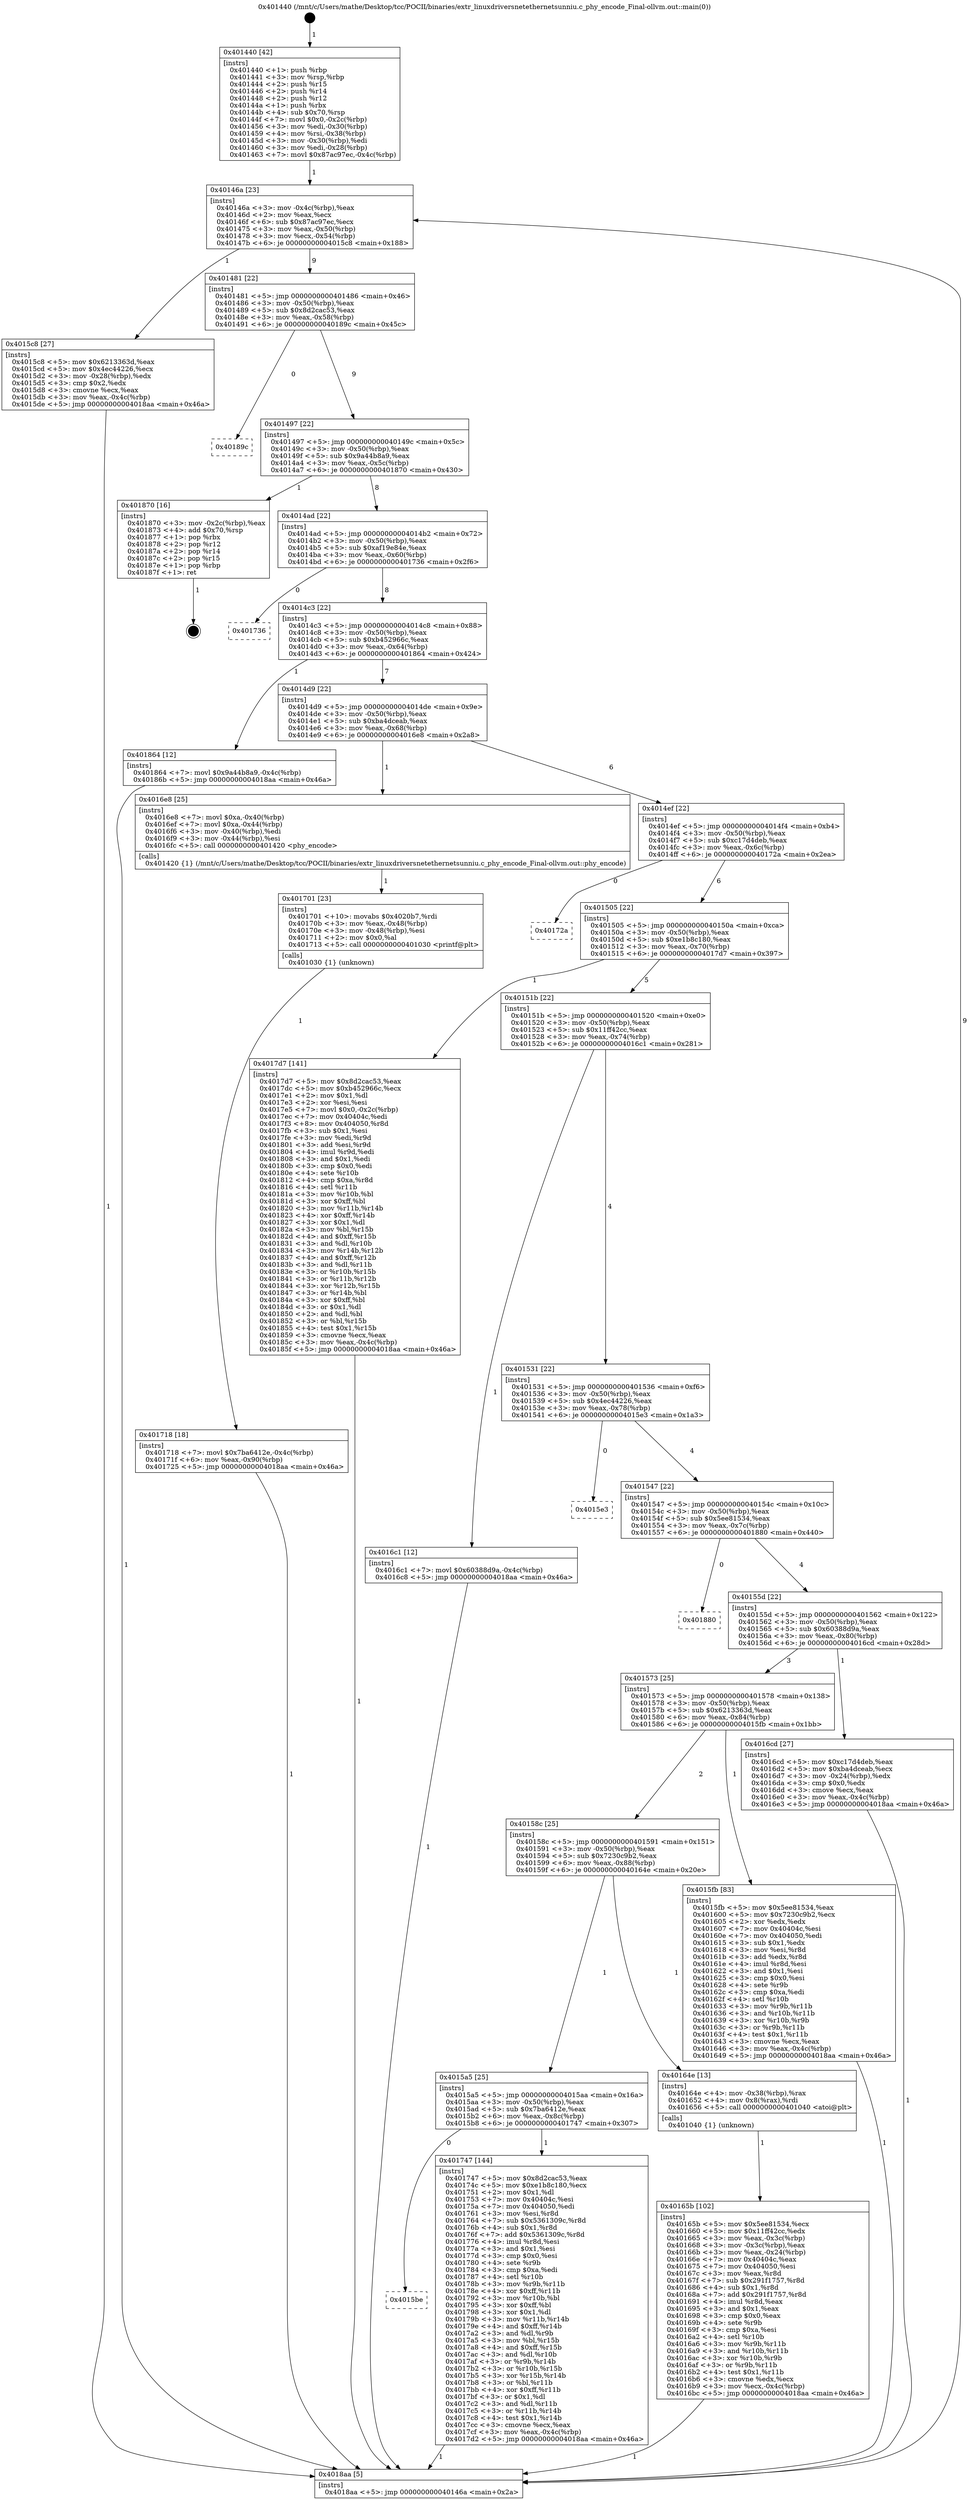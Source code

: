 digraph "0x401440" {
  label = "0x401440 (/mnt/c/Users/mathe/Desktop/tcc/POCII/binaries/extr_linuxdriversnetethernetsunniu.c_phy_encode_Final-ollvm.out::main(0))"
  labelloc = "t"
  node[shape=record]

  Entry [label="",width=0.3,height=0.3,shape=circle,fillcolor=black,style=filled]
  "0x40146a" [label="{
     0x40146a [23]\l
     | [instrs]\l
     &nbsp;&nbsp;0x40146a \<+3\>: mov -0x4c(%rbp),%eax\l
     &nbsp;&nbsp;0x40146d \<+2\>: mov %eax,%ecx\l
     &nbsp;&nbsp;0x40146f \<+6\>: sub $0x87ac97ec,%ecx\l
     &nbsp;&nbsp;0x401475 \<+3\>: mov %eax,-0x50(%rbp)\l
     &nbsp;&nbsp;0x401478 \<+3\>: mov %ecx,-0x54(%rbp)\l
     &nbsp;&nbsp;0x40147b \<+6\>: je 00000000004015c8 \<main+0x188\>\l
  }"]
  "0x4015c8" [label="{
     0x4015c8 [27]\l
     | [instrs]\l
     &nbsp;&nbsp;0x4015c8 \<+5\>: mov $0x6213363d,%eax\l
     &nbsp;&nbsp;0x4015cd \<+5\>: mov $0x4ec44226,%ecx\l
     &nbsp;&nbsp;0x4015d2 \<+3\>: mov -0x28(%rbp),%edx\l
     &nbsp;&nbsp;0x4015d5 \<+3\>: cmp $0x2,%edx\l
     &nbsp;&nbsp;0x4015d8 \<+3\>: cmovne %ecx,%eax\l
     &nbsp;&nbsp;0x4015db \<+3\>: mov %eax,-0x4c(%rbp)\l
     &nbsp;&nbsp;0x4015de \<+5\>: jmp 00000000004018aa \<main+0x46a\>\l
  }"]
  "0x401481" [label="{
     0x401481 [22]\l
     | [instrs]\l
     &nbsp;&nbsp;0x401481 \<+5\>: jmp 0000000000401486 \<main+0x46\>\l
     &nbsp;&nbsp;0x401486 \<+3\>: mov -0x50(%rbp),%eax\l
     &nbsp;&nbsp;0x401489 \<+5\>: sub $0x8d2cac53,%eax\l
     &nbsp;&nbsp;0x40148e \<+3\>: mov %eax,-0x58(%rbp)\l
     &nbsp;&nbsp;0x401491 \<+6\>: je 000000000040189c \<main+0x45c\>\l
  }"]
  "0x4018aa" [label="{
     0x4018aa [5]\l
     | [instrs]\l
     &nbsp;&nbsp;0x4018aa \<+5\>: jmp 000000000040146a \<main+0x2a\>\l
  }"]
  "0x401440" [label="{
     0x401440 [42]\l
     | [instrs]\l
     &nbsp;&nbsp;0x401440 \<+1\>: push %rbp\l
     &nbsp;&nbsp;0x401441 \<+3\>: mov %rsp,%rbp\l
     &nbsp;&nbsp;0x401444 \<+2\>: push %r15\l
     &nbsp;&nbsp;0x401446 \<+2\>: push %r14\l
     &nbsp;&nbsp;0x401448 \<+2\>: push %r12\l
     &nbsp;&nbsp;0x40144a \<+1\>: push %rbx\l
     &nbsp;&nbsp;0x40144b \<+4\>: sub $0x70,%rsp\l
     &nbsp;&nbsp;0x40144f \<+7\>: movl $0x0,-0x2c(%rbp)\l
     &nbsp;&nbsp;0x401456 \<+3\>: mov %edi,-0x30(%rbp)\l
     &nbsp;&nbsp;0x401459 \<+4\>: mov %rsi,-0x38(%rbp)\l
     &nbsp;&nbsp;0x40145d \<+3\>: mov -0x30(%rbp),%edi\l
     &nbsp;&nbsp;0x401460 \<+3\>: mov %edi,-0x28(%rbp)\l
     &nbsp;&nbsp;0x401463 \<+7\>: movl $0x87ac97ec,-0x4c(%rbp)\l
  }"]
  Exit [label="",width=0.3,height=0.3,shape=circle,fillcolor=black,style=filled,peripheries=2]
  "0x40189c" [label="{
     0x40189c\l
  }", style=dashed]
  "0x401497" [label="{
     0x401497 [22]\l
     | [instrs]\l
     &nbsp;&nbsp;0x401497 \<+5\>: jmp 000000000040149c \<main+0x5c\>\l
     &nbsp;&nbsp;0x40149c \<+3\>: mov -0x50(%rbp),%eax\l
     &nbsp;&nbsp;0x40149f \<+5\>: sub $0x9a44b8a9,%eax\l
     &nbsp;&nbsp;0x4014a4 \<+3\>: mov %eax,-0x5c(%rbp)\l
     &nbsp;&nbsp;0x4014a7 \<+6\>: je 0000000000401870 \<main+0x430\>\l
  }"]
  "0x4015be" [label="{
     0x4015be\l
  }", style=dashed]
  "0x401870" [label="{
     0x401870 [16]\l
     | [instrs]\l
     &nbsp;&nbsp;0x401870 \<+3\>: mov -0x2c(%rbp),%eax\l
     &nbsp;&nbsp;0x401873 \<+4\>: add $0x70,%rsp\l
     &nbsp;&nbsp;0x401877 \<+1\>: pop %rbx\l
     &nbsp;&nbsp;0x401878 \<+2\>: pop %r12\l
     &nbsp;&nbsp;0x40187a \<+2\>: pop %r14\l
     &nbsp;&nbsp;0x40187c \<+2\>: pop %r15\l
     &nbsp;&nbsp;0x40187e \<+1\>: pop %rbp\l
     &nbsp;&nbsp;0x40187f \<+1\>: ret\l
  }"]
  "0x4014ad" [label="{
     0x4014ad [22]\l
     | [instrs]\l
     &nbsp;&nbsp;0x4014ad \<+5\>: jmp 00000000004014b2 \<main+0x72\>\l
     &nbsp;&nbsp;0x4014b2 \<+3\>: mov -0x50(%rbp),%eax\l
     &nbsp;&nbsp;0x4014b5 \<+5\>: sub $0xaf19e84e,%eax\l
     &nbsp;&nbsp;0x4014ba \<+3\>: mov %eax,-0x60(%rbp)\l
     &nbsp;&nbsp;0x4014bd \<+6\>: je 0000000000401736 \<main+0x2f6\>\l
  }"]
  "0x401747" [label="{
     0x401747 [144]\l
     | [instrs]\l
     &nbsp;&nbsp;0x401747 \<+5\>: mov $0x8d2cac53,%eax\l
     &nbsp;&nbsp;0x40174c \<+5\>: mov $0xe1b8c180,%ecx\l
     &nbsp;&nbsp;0x401751 \<+2\>: mov $0x1,%dl\l
     &nbsp;&nbsp;0x401753 \<+7\>: mov 0x40404c,%esi\l
     &nbsp;&nbsp;0x40175a \<+7\>: mov 0x404050,%edi\l
     &nbsp;&nbsp;0x401761 \<+3\>: mov %esi,%r8d\l
     &nbsp;&nbsp;0x401764 \<+7\>: sub $0x5361309c,%r8d\l
     &nbsp;&nbsp;0x40176b \<+4\>: sub $0x1,%r8d\l
     &nbsp;&nbsp;0x40176f \<+7\>: add $0x5361309c,%r8d\l
     &nbsp;&nbsp;0x401776 \<+4\>: imul %r8d,%esi\l
     &nbsp;&nbsp;0x40177a \<+3\>: and $0x1,%esi\l
     &nbsp;&nbsp;0x40177d \<+3\>: cmp $0x0,%esi\l
     &nbsp;&nbsp;0x401780 \<+4\>: sete %r9b\l
     &nbsp;&nbsp;0x401784 \<+3\>: cmp $0xa,%edi\l
     &nbsp;&nbsp;0x401787 \<+4\>: setl %r10b\l
     &nbsp;&nbsp;0x40178b \<+3\>: mov %r9b,%r11b\l
     &nbsp;&nbsp;0x40178e \<+4\>: xor $0xff,%r11b\l
     &nbsp;&nbsp;0x401792 \<+3\>: mov %r10b,%bl\l
     &nbsp;&nbsp;0x401795 \<+3\>: xor $0xff,%bl\l
     &nbsp;&nbsp;0x401798 \<+3\>: xor $0x1,%dl\l
     &nbsp;&nbsp;0x40179b \<+3\>: mov %r11b,%r14b\l
     &nbsp;&nbsp;0x40179e \<+4\>: and $0xff,%r14b\l
     &nbsp;&nbsp;0x4017a2 \<+3\>: and %dl,%r9b\l
     &nbsp;&nbsp;0x4017a5 \<+3\>: mov %bl,%r15b\l
     &nbsp;&nbsp;0x4017a8 \<+4\>: and $0xff,%r15b\l
     &nbsp;&nbsp;0x4017ac \<+3\>: and %dl,%r10b\l
     &nbsp;&nbsp;0x4017af \<+3\>: or %r9b,%r14b\l
     &nbsp;&nbsp;0x4017b2 \<+3\>: or %r10b,%r15b\l
     &nbsp;&nbsp;0x4017b5 \<+3\>: xor %r15b,%r14b\l
     &nbsp;&nbsp;0x4017b8 \<+3\>: or %bl,%r11b\l
     &nbsp;&nbsp;0x4017bb \<+4\>: xor $0xff,%r11b\l
     &nbsp;&nbsp;0x4017bf \<+3\>: or $0x1,%dl\l
     &nbsp;&nbsp;0x4017c2 \<+3\>: and %dl,%r11b\l
     &nbsp;&nbsp;0x4017c5 \<+3\>: or %r11b,%r14b\l
     &nbsp;&nbsp;0x4017c8 \<+4\>: test $0x1,%r14b\l
     &nbsp;&nbsp;0x4017cc \<+3\>: cmovne %ecx,%eax\l
     &nbsp;&nbsp;0x4017cf \<+3\>: mov %eax,-0x4c(%rbp)\l
     &nbsp;&nbsp;0x4017d2 \<+5\>: jmp 00000000004018aa \<main+0x46a\>\l
  }"]
  "0x401736" [label="{
     0x401736\l
  }", style=dashed]
  "0x4014c3" [label="{
     0x4014c3 [22]\l
     | [instrs]\l
     &nbsp;&nbsp;0x4014c3 \<+5\>: jmp 00000000004014c8 \<main+0x88\>\l
     &nbsp;&nbsp;0x4014c8 \<+3\>: mov -0x50(%rbp),%eax\l
     &nbsp;&nbsp;0x4014cb \<+5\>: sub $0xb452966c,%eax\l
     &nbsp;&nbsp;0x4014d0 \<+3\>: mov %eax,-0x64(%rbp)\l
     &nbsp;&nbsp;0x4014d3 \<+6\>: je 0000000000401864 \<main+0x424\>\l
  }"]
  "0x401718" [label="{
     0x401718 [18]\l
     | [instrs]\l
     &nbsp;&nbsp;0x401718 \<+7\>: movl $0x7ba6412e,-0x4c(%rbp)\l
     &nbsp;&nbsp;0x40171f \<+6\>: mov %eax,-0x90(%rbp)\l
     &nbsp;&nbsp;0x401725 \<+5\>: jmp 00000000004018aa \<main+0x46a\>\l
  }"]
  "0x401864" [label="{
     0x401864 [12]\l
     | [instrs]\l
     &nbsp;&nbsp;0x401864 \<+7\>: movl $0x9a44b8a9,-0x4c(%rbp)\l
     &nbsp;&nbsp;0x40186b \<+5\>: jmp 00000000004018aa \<main+0x46a\>\l
  }"]
  "0x4014d9" [label="{
     0x4014d9 [22]\l
     | [instrs]\l
     &nbsp;&nbsp;0x4014d9 \<+5\>: jmp 00000000004014de \<main+0x9e\>\l
     &nbsp;&nbsp;0x4014de \<+3\>: mov -0x50(%rbp),%eax\l
     &nbsp;&nbsp;0x4014e1 \<+5\>: sub $0xba4dceab,%eax\l
     &nbsp;&nbsp;0x4014e6 \<+3\>: mov %eax,-0x68(%rbp)\l
     &nbsp;&nbsp;0x4014e9 \<+6\>: je 00000000004016e8 \<main+0x2a8\>\l
  }"]
  "0x401701" [label="{
     0x401701 [23]\l
     | [instrs]\l
     &nbsp;&nbsp;0x401701 \<+10\>: movabs $0x4020b7,%rdi\l
     &nbsp;&nbsp;0x40170b \<+3\>: mov %eax,-0x48(%rbp)\l
     &nbsp;&nbsp;0x40170e \<+3\>: mov -0x48(%rbp),%esi\l
     &nbsp;&nbsp;0x401711 \<+2\>: mov $0x0,%al\l
     &nbsp;&nbsp;0x401713 \<+5\>: call 0000000000401030 \<printf@plt\>\l
     | [calls]\l
     &nbsp;&nbsp;0x401030 \{1\} (unknown)\l
  }"]
  "0x4016e8" [label="{
     0x4016e8 [25]\l
     | [instrs]\l
     &nbsp;&nbsp;0x4016e8 \<+7\>: movl $0xa,-0x40(%rbp)\l
     &nbsp;&nbsp;0x4016ef \<+7\>: movl $0xa,-0x44(%rbp)\l
     &nbsp;&nbsp;0x4016f6 \<+3\>: mov -0x40(%rbp),%edi\l
     &nbsp;&nbsp;0x4016f9 \<+3\>: mov -0x44(%rbp),%esi\l
     &nbsp;&nbsp;0x4016fc \<+5\>: call 0000000000401420 \<phy_encode\>\l
     | [calls]\l
     &nbsp;&nbsp;0x401420 \{1\} (/mnt/c/Users/mathe/Desktop/tcc/POCII/binaries/extr_linuxdriversnetethernetsunniu.c_phy_encode_Final-ollvm.out::phy_encode)\l
  }"]
  "0x4014ef" [label="{
     0x4014ef [22]\l
     | [instrs]\l
     &nbsp;&nbsp;0x4014ef \<+5\>: jmp 00000000004014f4 \<main+0xb4\>\l
     &nbsp;&nbsp;0x4014f4 \<+3\>: mov -0x50(%rbp),%eax\l
     &nbsp;&nbsp;0x4014f7 \<+5\>: sub $0xc17d4deb,%eax\l
     &nbsp;&nbsp;0x4014fc \<+3\>: mov %eax,-0x6c(%rbp)\l
     &nbsp;&nbsp;0x4014ff \<+6\>: je 000000000040172a \<main+0x2ea\>\l
  }"]
  "0x40165b" [label="{
     0x40165b [102]\l
     | [instrs]\l
     &nbsp;&nbsp;0x40165b \<+5\>: mov $0x5ee81534,%ecx\l
     &nbsp;&nbsp;0x401660 \<+5\>: mov $0x11ff42cc,%edx\l
     &nbsp;&nbsp;0x401665 \<+3\>: mov %eax,-0x3c(%rbp)\l
     &nbsp;&nbsp;0x401668 \<+3\>: mov -0x3c(%rbp),%eax\l
     &nbsp;&nbsp;0x40166b \<+3\>: mov %eax,-0x24(%rbp)\l
     &nbsp;&nbsp;0x40166e \<+7\>: mov 0x40404c,%eax\l
     &nbsp;&nbsp;0x401675 \<+7\>: mov 0x404050,%esi\l
     &nbsp;&nbsp;0x40167c \<+3\>: mov %eax,%r8d\l
     &nbsp;&nbsp;0x40167f \<+7\>: sub $0x291f1757,%r8d\l
     &nbsp;&nbsp;0x401686 \<+4\>: sub $0x1,%r8d\l
     &nbsp;&nbsp;0x40168a \<+7\>: add $0x291f1757,%r8d\l
     &nbsp;&nbsp;0x401691 \<+4\>: imul %r8d,%eax\l
     &nbsp;&nbsp;0x401695 \<+3\>: and $0x1,%eax\l
     &nbsp;&nbsp;0x401698 \<+3\>: cmp $0x0,%eax\l
     &nbsp;&nbsp;0x40169b \<+4\>: sete %r9b\l
     &nbsp;&nbsp;0x40169f \<+3\>: cmp $0xa,%esi\l
     &nbsp;&nbsp;0x4016a2 \<+4\>: setl %r10b\l
     &nbsp;&nbsp;0x4016a6 \<+3\>: mov %r9b,%r11b\l
     &nbsp;&nbsp;0x4016a9 \<+3\>: and %r10b,%r11b\l
     &nbsp;&nbsp;0x4016ac \<+3\>: xor %r10b,%r9b\l
     &nbsp;&nbsp;0x4016af \<+3\>: or %r9b,%r11b\l
     &nbsp;&nbsp;0x4016b2 \<+4\>: test $0x1,%r11b\l
     &nbsp;&nbsp;0x4016b6 \<+3\>: cmovne %edx,%ecx\l
     &nbsp;&nbsp;0x4016b9 \<+3\>: mov %ecx,-0x4c(%rbp)\l
     &nbsp;&nbsp;0x4016bc \<+5\>: jmp 00000000004018aa \<main+0x46a\>\l
  }"]
  "0x40172a" [label="{
     0x40172a\l
  }", style=dashed]
  "0x401505" [label="{
     0x401505 [22]\l
     | [instrs]\l
     &nbsp;&nbsp;0x401505 \<+5\>: jmp 000000000040150a \<main+0xca\>\l
     &nbsp;&nbsp;0x40150a \<+3\>: mov -0x50(%rbp),%eax\l
     &nbsp;&nbsp;0x40150d \<+5\>: sub $0xe1b8c180,%eax\l
     &nbsp;&nbsp;0x401512 \<+3\>: mov %eax,-0x70(%rbp)\l
     &nbsp;&nbsp;0x401515 \<+6\>: je 00000000004017d7 \<main+0x397\>\l
  }"]
  "0x4015a5" [label="{
     0x4015a5 [25]\l
     | [instrs]\l
     &nbsp;&nbsp;0x4015a5 \<+5\>: jmp 00000000004015aa \<main+0x16a\>\l
     &nbsp;&nbsp;0x4015aa \<+3\>: mov -0x50(%rbp),%eax\l
     &nbsp;&nbsp;0x4015ad \<+5\>: sub $0x7ba6412e,%eax\l
     &nbsp;&nbsp;0x4015b2 \<+6\>: mov %eax,-0x8c(%rbp)\l
     &nbsp;&nbsp;0x4015b8 \<+6\>: je 0000000000401747 \<main+0x307\>\l
  }"]
  "0x4017d7" [label="{
     0x4017d7 [141]\l
     | [instrs]\l
     &nbsp;&nbsp;0x4017d7 \<+5\>: mov $0x8d2cac53,%eax\l
     &nbsp;&nbsp;0x4017dc \<+5\>: mov $0xb452966c,%ecx\l
     &nbsp;&nbsp;0x4017e1 \<+2\>: mov $0x1,%dl\l
     &nbsp;&nbsp;0x4017e3 \<+2\>: xor %esi,%esi\l
     &nbsp;&nbsp;0x4017e5 \<+7\>: movl $0x0,-0x2c(%rbp)\l
     &nbsp;&nbsp;0x4017ec \<+7\>: mov 0x40404c,%edi\l
     &nbsp;&nbsp;0x4017f3 \<+8\>: mov 0x404050,%r8d\l
     &nbsp;&nbsp;0x4017fb \<+3\>: sub $0x1,%esi\l
     &nbsp;&nbsp;0x4017fe \<+3\>: mov %edi,%r9d\l
     &nbsp;&nbsp;0x401801 \<+3\>: add %esi,%r9d\l
     &nbsp;&nbsp;0x401804 \<+4\>: imul %r9d,%edi\l
     &nbsp;&nbsp;0x401808 \<+3\>: and $0x1,%edi\l
     &nbsp;&nbsp;0x40180b \<+3\>: cmp $0x0,%edi\l
     &nbsp;&nbsp;0x40180e \<+4\>: sete %r10b\l
     &nbsp;&nbsp;0x401812 \<+4\>: cmp $0xa,%r8d\l
     &nbsp;&nbsp;0x401816 \<+4\>: setl %r11b\l
     &nbsp;&nbsp;0x40181a \<+3\>: mov %r10b,%bl\l
     &nbsp;&nbsp;0x40181d \<+3\>: xor $0xff,%bl\l
     &nbsp;&nbsp;0x401820 \<+3\>: mov %r11b,%r14b\l
     &nbsp;&nbsp;0x401823 \<+4\>: xor $0xff,%r14b\l
     &nbsp;&nbsp;0x401827 \<+3\>: xor $0x1,%dl\l
     &nbsp;&nbsp;0x40182a \<+3\>: mov %bl,%r15b\l
     &nbsp;&nbsp;0x40182d \<+4\>: and $0xff,%r15b\l
     &nbsp;&nbsp;0x401831 \<+3\>: and %dl,%r10b\l
     &nbsp;&nbsp;0x401834 \<+3\>: mov %r14b,%r12b\l
     &nbsp;&nbsp;0x401837 \<+4\>: and $0xff,%r12b\l
     &nbsp;&nbsp;0x40183b \<+3\>: and %dl,%r11b\l
     &nbsp;&nbsp;0x40183e \<+3\>: or %r10b,%r15b\l
     &nbsp;&nbsp;0x401841 \<+3\>: or %r11b,%r12b\l
     &nbsp;&nbsp;0x401844 \<+3\>: xor %r12b,%r15b\l
     &nbsp;&nbsp;0x401847 \<+3\>: or %r14b,%bl\l
     &nbsp;&nbsp;0x40184a \<+3\>: xor $0xff,%bl\l
     &nbsp;&nbsp;0x40184d \<+3\>: or $0x1,%dl\l
     &nbsp;&nbsp;0x401850 \<+2\>: and %dl,%bl\l
     &nbsp;&nbsp;0x401852 \<+3\>: or %bl,%r15b\l
     &nbsp;&nbsp;0x401855 \<+4\>: test $0x1,%r15b\l
     &nbsp;&nbsp;0x401859 \<+3\>: cmovne %ecx,%eax\l
     &nbsp;&nbsp;0x40185c \<+3\>: mov %eax,-0x4c(%rbp)\l
     &nbsp;&nbsp;0x40185f \<+5\>: jmp 00000000004018aa \<main+0x46a\>\l
  }"]
  "0x40151b" [label="{
     0x40151b [22]\l
     | [instrs]\l
     &nbsp;&nbsp;0x40151b \<+5\>: jmp 0000000000401520 \<main+0xe0\>\l
     &nbsp;&nbsp;0x401520 \<+3\>: mov -0x50(%rbp),%eax\l
     &nbsp;&nbsp;0x401523 \<+5\>: sub $0x11ff42cc,%eax\l
     &nbsp;&nbsp;0x401528 \<+3\>: mov %eax,-0x74(%rbp)\l
     &nbsp;&nbsp;0x40152b \<+6\>: je 00000000004016c1 \<main+0x281\>\l
  }"]
  "0x40164e" [label="{
     0x40164e [13]\l
     | [instrs]\l
     &nbsp;&nbsp;0x40164e \<+4\>: mov -0x38(%rbp),%rax\l
     &nbsp;&nbsp;0x401652 \<+4\>: mov 0x8(%rax),%rdi\l
     &nbsp;&nbsp;0x401656 \<+5\>: call 0000000000401040 \<atoi@plt\>\l
     | [calls]\l
     &nbsp;&nbsp;0x401040 \{1\} (unknown)\l
  }"]
  "0x4016c1" [label="{
     0x4016c1 [12]\l
     | [instrs]\l
     &nbsp;&nbsp;0x4016c1 \<+7\>: movl $0x60388d9a,-0x4c(%rbp)\l
     &nbsp;&nbsp;0x4016c8 \<+5\>: jmp 00000000004018aa \<main+0x46a\>\l
  }"]
  "0x401531" [label="{
     0x401531 [22]\l
     | [instrs]\l
     &nbsp;&nbsp;0x401531 \<+5\>: jmp 0000000000401536 \<main+0xf6\>\l
     &nbsp;&nbsp;0x401536 \<+3\>: mov -0x50(%rbp),%eax\l
     &nbsp;&nbsp;0x401539 \<+5\>: sub $0x4ec44226,%eax\l
     &nbsp;&nbsp;0x40153e \<+3\>: mov %eax,-0x78(%rbp)\l
     &nbsp;&nbsp;0x401541 \<+6\>: je 00000000004015e3 \<main+0x1a3\>\l
  }"]
  "0x40158c" [label="{
     0x40158c [25]\l
     | [instrs]\l
     &nbsp;&nbsp;0x40158c \<+5\>: jmp 0000000000401591 \<main+0x151\>\l
     &nbsp;&nbsp;0x401591 \<+3\>: mov -0x50(%rbp),%eax\l
     &nbsp;&nbsp;0x401594 \<+5\>: sub $0x7230c9b2,%eax\l
     &nbsp;&nbsp;0x401599 \<+6\>: mov %eax,-0x88(%rbp)\l
     &nbsp;&nbsp;0x40159f \<+6\>: je 000000000040164e \<main+0x20e\>\l
  }"]
  "0x4015e3" [label="{
     0x4015e3\l
  }", style=dashed]
  "0x401547" [label="{
     0x401547 [22]\l
     | [instrs]\l
     &nbsp;&nbsp;0x401547 \<+5\>: jmp 000000000040154c \<main+0x10c\>\l
     &nbsp;&nbsp;0x40154c \<+3\>: mov -0x50(%rbp),%eax\l
     &nbsp;&nbsp;0x40154f \<+5\>: sub $0x5ee81534,%eax\l
     &nbsp;&nbsp;0x401554 \<+3\>: mov %eax,-0x7c(%rbp)\l
     &nbsp;&nbsp;0x401557 \<+6\>: je 0000000000401880 \<main+0x440\>\l
  }"]
  "0x4015fb" [label="{
     0x4015fb [83]\l
     | [instrs]\l
     &nbsp;&nbsp;0x4015fb \<+5\>: mov $0x5ee81534,%eax\l
     &nbsp;&nbsp;0x401600 \<+5\>: mov $0x7230c9b2,%ecx\l
     &nbsp;&nbsp;0x401605 \<+2\>: xor %edx,%edx\l
     &nbsp;&nbsp;0x401607 \<+7\>: mov 0x40404c,%esi\l
     &nbsp;&nbsp;0x40160e \<+7\>: mov 0x404050,%edi\l
     &nbsp;&nbsp;0x401615 \<+3\>: sub $0x1,%edx\l
     &nbsp;&nbsp;0x401618 \<+3\>: mov %esi,%r8d\l
     &nbsp;&nbsp;0x40161b \<+3\>: add %edx,%r8d\l
     &nbsp;&nbsp;0x40161e \<+4\>: imul %r8d,%esi\l
     &nbsp;&nbsp;0x401622 \<+3\>: and $0x1,%esi\l
     &nbsp;&nbsp;0x401625 \<+3\>: cmp $0x0,%esi\l
     &nbsp;&nbsp;0x401628 \<+4\>: sete %r9b\l
     &nbsp;&nbsp;0x40162c \<+3\>: cmp $0xa,%edi\l
     &nbsp;&nbsp;0x40162f \<+4\>: setl %r10b\l
     &nbsp;&nbsp;0x401633 \<+3\>: mov %r9b,%r11b\l
     &nbsp;&nbsp;0x401636 \<+3\>: and %r10b,%r11b\l
     &nbsp;&nbsp;0x401639 \<+3\>: xor %r10b,%r9b\l
     &nbsp;&nbsp;0x40163c \<+3\>: or %r9b,%r11b\l
     &nbsp;&nbsp;0x40163f \<+4\>: test $0x1,%r11b\l
     &nbsp;&nbsp;0x401643 \<+3\>: cmovne %ecx,%eax\l
     &nbsp;&nbsp;0x401646 \<+3\>: mov %eax,-0x4c(%rbp)\l
     &nbsp;&nbsp;0x401649 \<+5\>: jmp 00000000004018aa \<main+0x46a\>\l
  }"]
  "0x401880" [label="{
     0x401880\l
  }", style=dashed]
  "0x40155d" [label="{
     0x40155d [22]\l
     | [instrs]\l
     &nbsp;&nbsp;0x40155d \<+5\>: jmp 0000000000401562 \<main+0x122\>\l
     &nbsp;&nbsp;0x401562 \<+3\>: mov -0x50(%rbp),%eax\l
     &nbsp;&nbsp;0x401565 \<+5\>: sub $0x60388d9a,%eax\l
     &nbsp;&nbsp;0x40156a \<+3\>: mov %eax,-0x80(%rbp)\l
     &nbsp;&nbsp;0x40156d \<+6\>: je 00000000004016cd \<main+0x28d\>\l
  }"]
  "0x401573" [label="{
     0x401573 [25]\l
     | [instrs]\l
     &nbsp;&nbsp;0x401573 \<+5\>: jmp 0000000000401578 \<main+0x138\>\l
     &nbsp;&nbsp;0x401578 \<+3\>: mov -0x50(%rbp),%eax\l
     &nbsp;&nbsp;0x40157b \<+5\>: sub $0x6213363d,%eax\l
     &nbsp;&nbsp;0x401580 \<+6\>: mov %eax,-0x84(%rbp)\l
     &nbsp;&nbsp;0x401586 \<+6\>: je 00000000004015fb \<main+0x1bb\>\l
  }"]
  "0x4016cd" [label="{
     0x4016cd [27]\l
     | [instrs]\l
     &nbsp;&nbsp;0x4016cd \<+5\>: mov $0xc17d4deb,%eax\l
     &nbsp;&nbsp;0x4016d2 \<+5\>: mov $0xba4dceab,%ecx\l
     &nbsp;&nbsp;0x4016d7 \<+3\>: mov -0x24(%rbp),%edx\l
     &nbsp;&nbsp;0x4016da \<+3\>: cmp $0x0,%edx\l
     &nbsp;&nbsp;0x4016dd \<+3\>: cmove %ecx,%eax\l
     &nbsp;&nbsp;0x4016e0 \<+3\>: mov %eax,-0x4c(%rbp)\l
     &nbsp;&nbsp;0x4016e3 \<+5\>: jmp 00000000004018aa \<main+0x46a\>\l
  }"]
  Entry -> "0x401440" [label=" 1"]
  "0x40146a" -> "0x4015c8" [label=" 1"]
  "0x40146a" -> "0x401481" [label=" 9"]
  "0x4015c8" -> "0x4018aa" [label=" 1"]
  "0x401440" -> "0x40146a" [label=" 1"]
  "0x4018aa" -> "0x40146a" [label=" 9"]
  "0x401870" -> Exit [label=" 1"]
  "0x401481" -> "0x40189c" [label=" 0"]
  "0x401481" -> "0x401497" [label=" 9"]
  "0x401864" -> "0x4018aa" [label=" 1"]
  "0x401497" -> "0x401870" [label=" 1"]
  "0x401497" -> "0x4014ad" [label=" 8"]
  "0x4017d7" -> "0x4018aa" [label=" 1"]
  "0x4014ad" -> "0x401736" [label=" 0"]
  "0x4014ad" -> "0x4014c3" [label=" 8"]
  "0x401747" -> "0x4018aa" [label=" 1"]
  "0x4014c3" -> "0x401864" [label=" 1"]
  "0x4014c3" -> "0x4014d9" [label=" 7"]
  "0x4015a5" -> "0x401747" [label=" 1"]
  "0x4014d9" -> "0x4016e8" [label=" 1"]
  "0x4014d9" -> "0x4014ef" [label=" 6"]
  "0x4015a5" -> "0x4015be" [label=" 0"]
  "0x4014ef" -> "0x40172a" [label=" 0"]
  "0x4014ef" -> "0x401505" [label=" 6"]
  "0x401718" -> "0x4018aa" [label=" 1"]
  "0x401505" -> "0x4017d7" [label=" 1"]
  "0x401505" -> "0x40151b" [label=" 5"]
  "0x401701" -> "0x401718" [label=" 1"]
  "0x40151b" -> "0x4016c1" [label=" 1"]
  "0x40151b" -> "0x401531" [label=" 4"]
  "0x4016e8" -> "0x401701" [label=" 1"]
  "0x401531" -> "0x4015e3" [label=" 0"]
  "0x401531" -> "0x401547" [label=" 4"]
  "0x4016c1" -> "0x4018aa" [label=" 1"]
  "0x401547" -> "0x401880" [label=" 0"]
  "0x401547" -> "0x40155d" [label=" 4"]
  "0x40165b" -> "0x4018aa" [label=" 1"]
  "0x40155d" -> "0x4016cd" [label=" 1"]
  "0x40155d" -> "0x401573" [label=" 3"]
  "0x40164e" -> "0x40165b" [label=" 1"]
  "0x401573" -> "0x4015fb" [label=" 1"]
  "0x401573" -> "0x40158c" [label=" 2"]
  "0x4015fb" -> "0x4018aa" [label=" 1"]
  "0x4016cd" -> "0x4018aa" [label=" 1"]
  "0x40158c" -> "0x40164e" [label=" 1"]
  "0x40158c" -> "0x4015a5" [label=" 1"]
}
